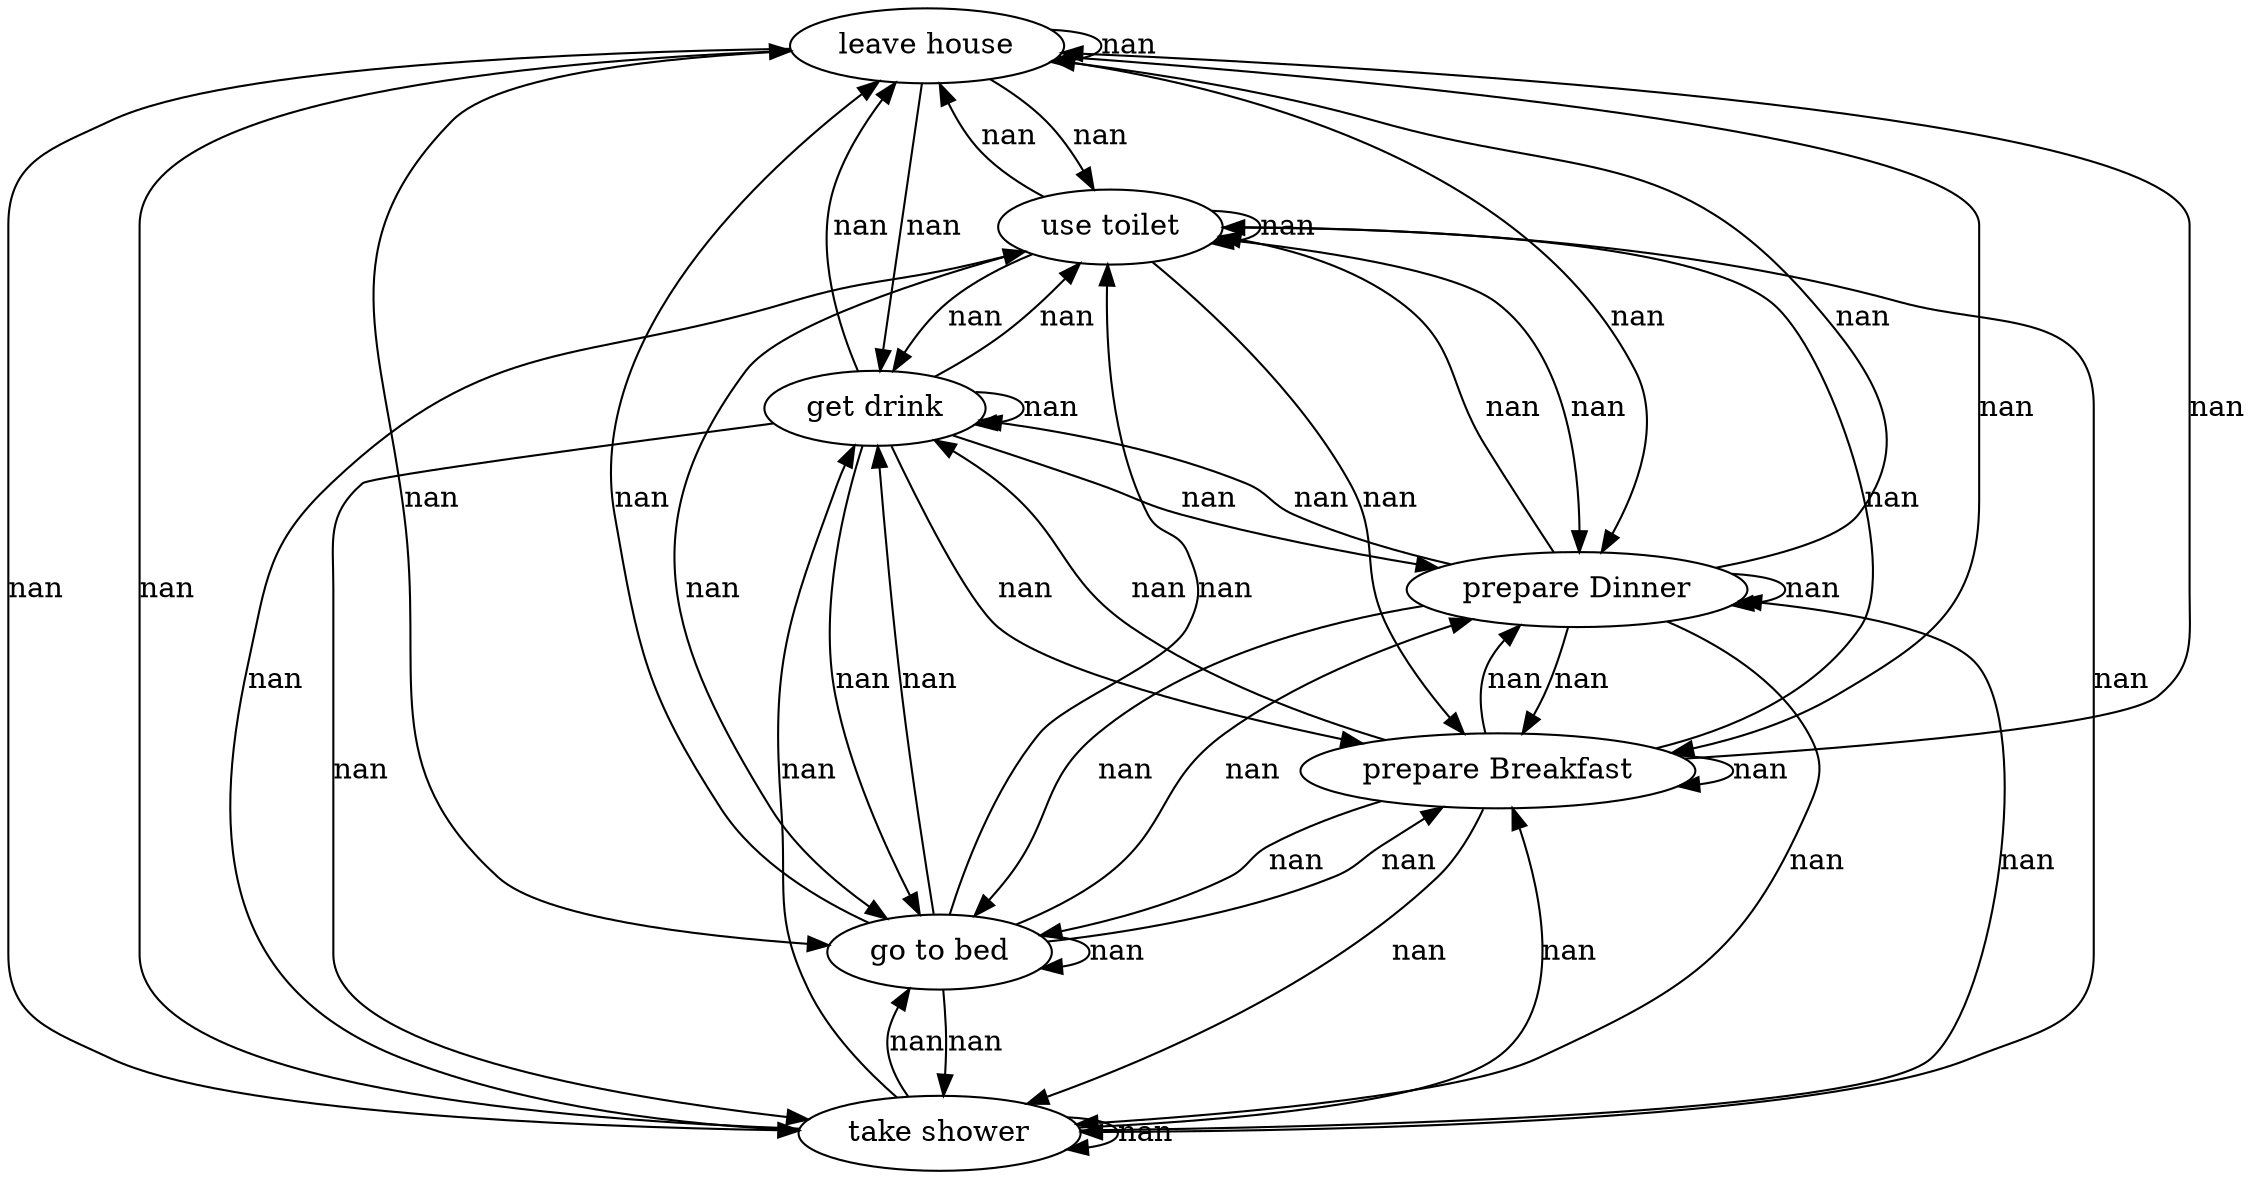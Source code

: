digraph {
	1 [label="leave house"]
	4 [label="use toilet"]
	5 [label="take shower"]
	10 [label="go to bed"]
	13 [label="prepare Breakfast"]
	15 [label="prepare Dinner"]
	17 [label="get drink"]
	1 -> 1 [label=nan]
	1 -> 4 [label=nan]
	1 -> 5 [label=nan]
	1 -> 10 [label=nan]
	1 -> 13 [label=nan]
	1 -> 15 [label=nan]
	1 -> 17 [label=nan]
	4 -> 1 [label=nan]
	4 -> 4 [label=nan]
	4 -> 5 [label=nan]
	4 -> 10 [label=nan]
	4 -> 13 [label=nan]
	4 -> 15 [label=nan]
	4 -> 17 [label=nan]
	5 -> 1 [label=nan]
	5 -> 4 [label=nan]
	5 -> 5 [label=nan]
	5 -> 10 [label=nan]
	5 -> 13 [label=nan]
	5 -> 15 [label=nan]
	5 -> 17 [label=nan]
	10 -> 1 [label=nan]
	10 -> 4 [label=nan]
	10 -> 5 [label=nan]
	10 -> 10 [label=nan]
	10 -> 13 [label=nan]
	10 -> 15 [label=nan]
	10 -> 17 [label=nan]
	13 -> 1 [label=nan]
	13 -> 4 [label=nan]
	13 -> 5 [label=nan]
	13 -> 10 [label=nan]
	13 -> 13 [label=nan]
	13 -> 15 [label=nan]
	13 -> 17 [label=nan]
	15 -> 1 [label=nan]
	15 -> 4 [label=nan]
	15 -> 5 [label=nan]
	15 -> 10 [label=nan]
	15 -> 13 [label=nan]
	15 -> 15 [label=nan]
	15 -> 17 [label=nan]
	17 -> 1 [label=nan]
	17 -> 4 [label=nan]
	17 -> 5 [label=nan]
	17 -> 10 [label=nan]
	17 -> 13 [label=nan]
	17 -> 15 [label=nan]
	17 -> 17 [label=nan]
}
